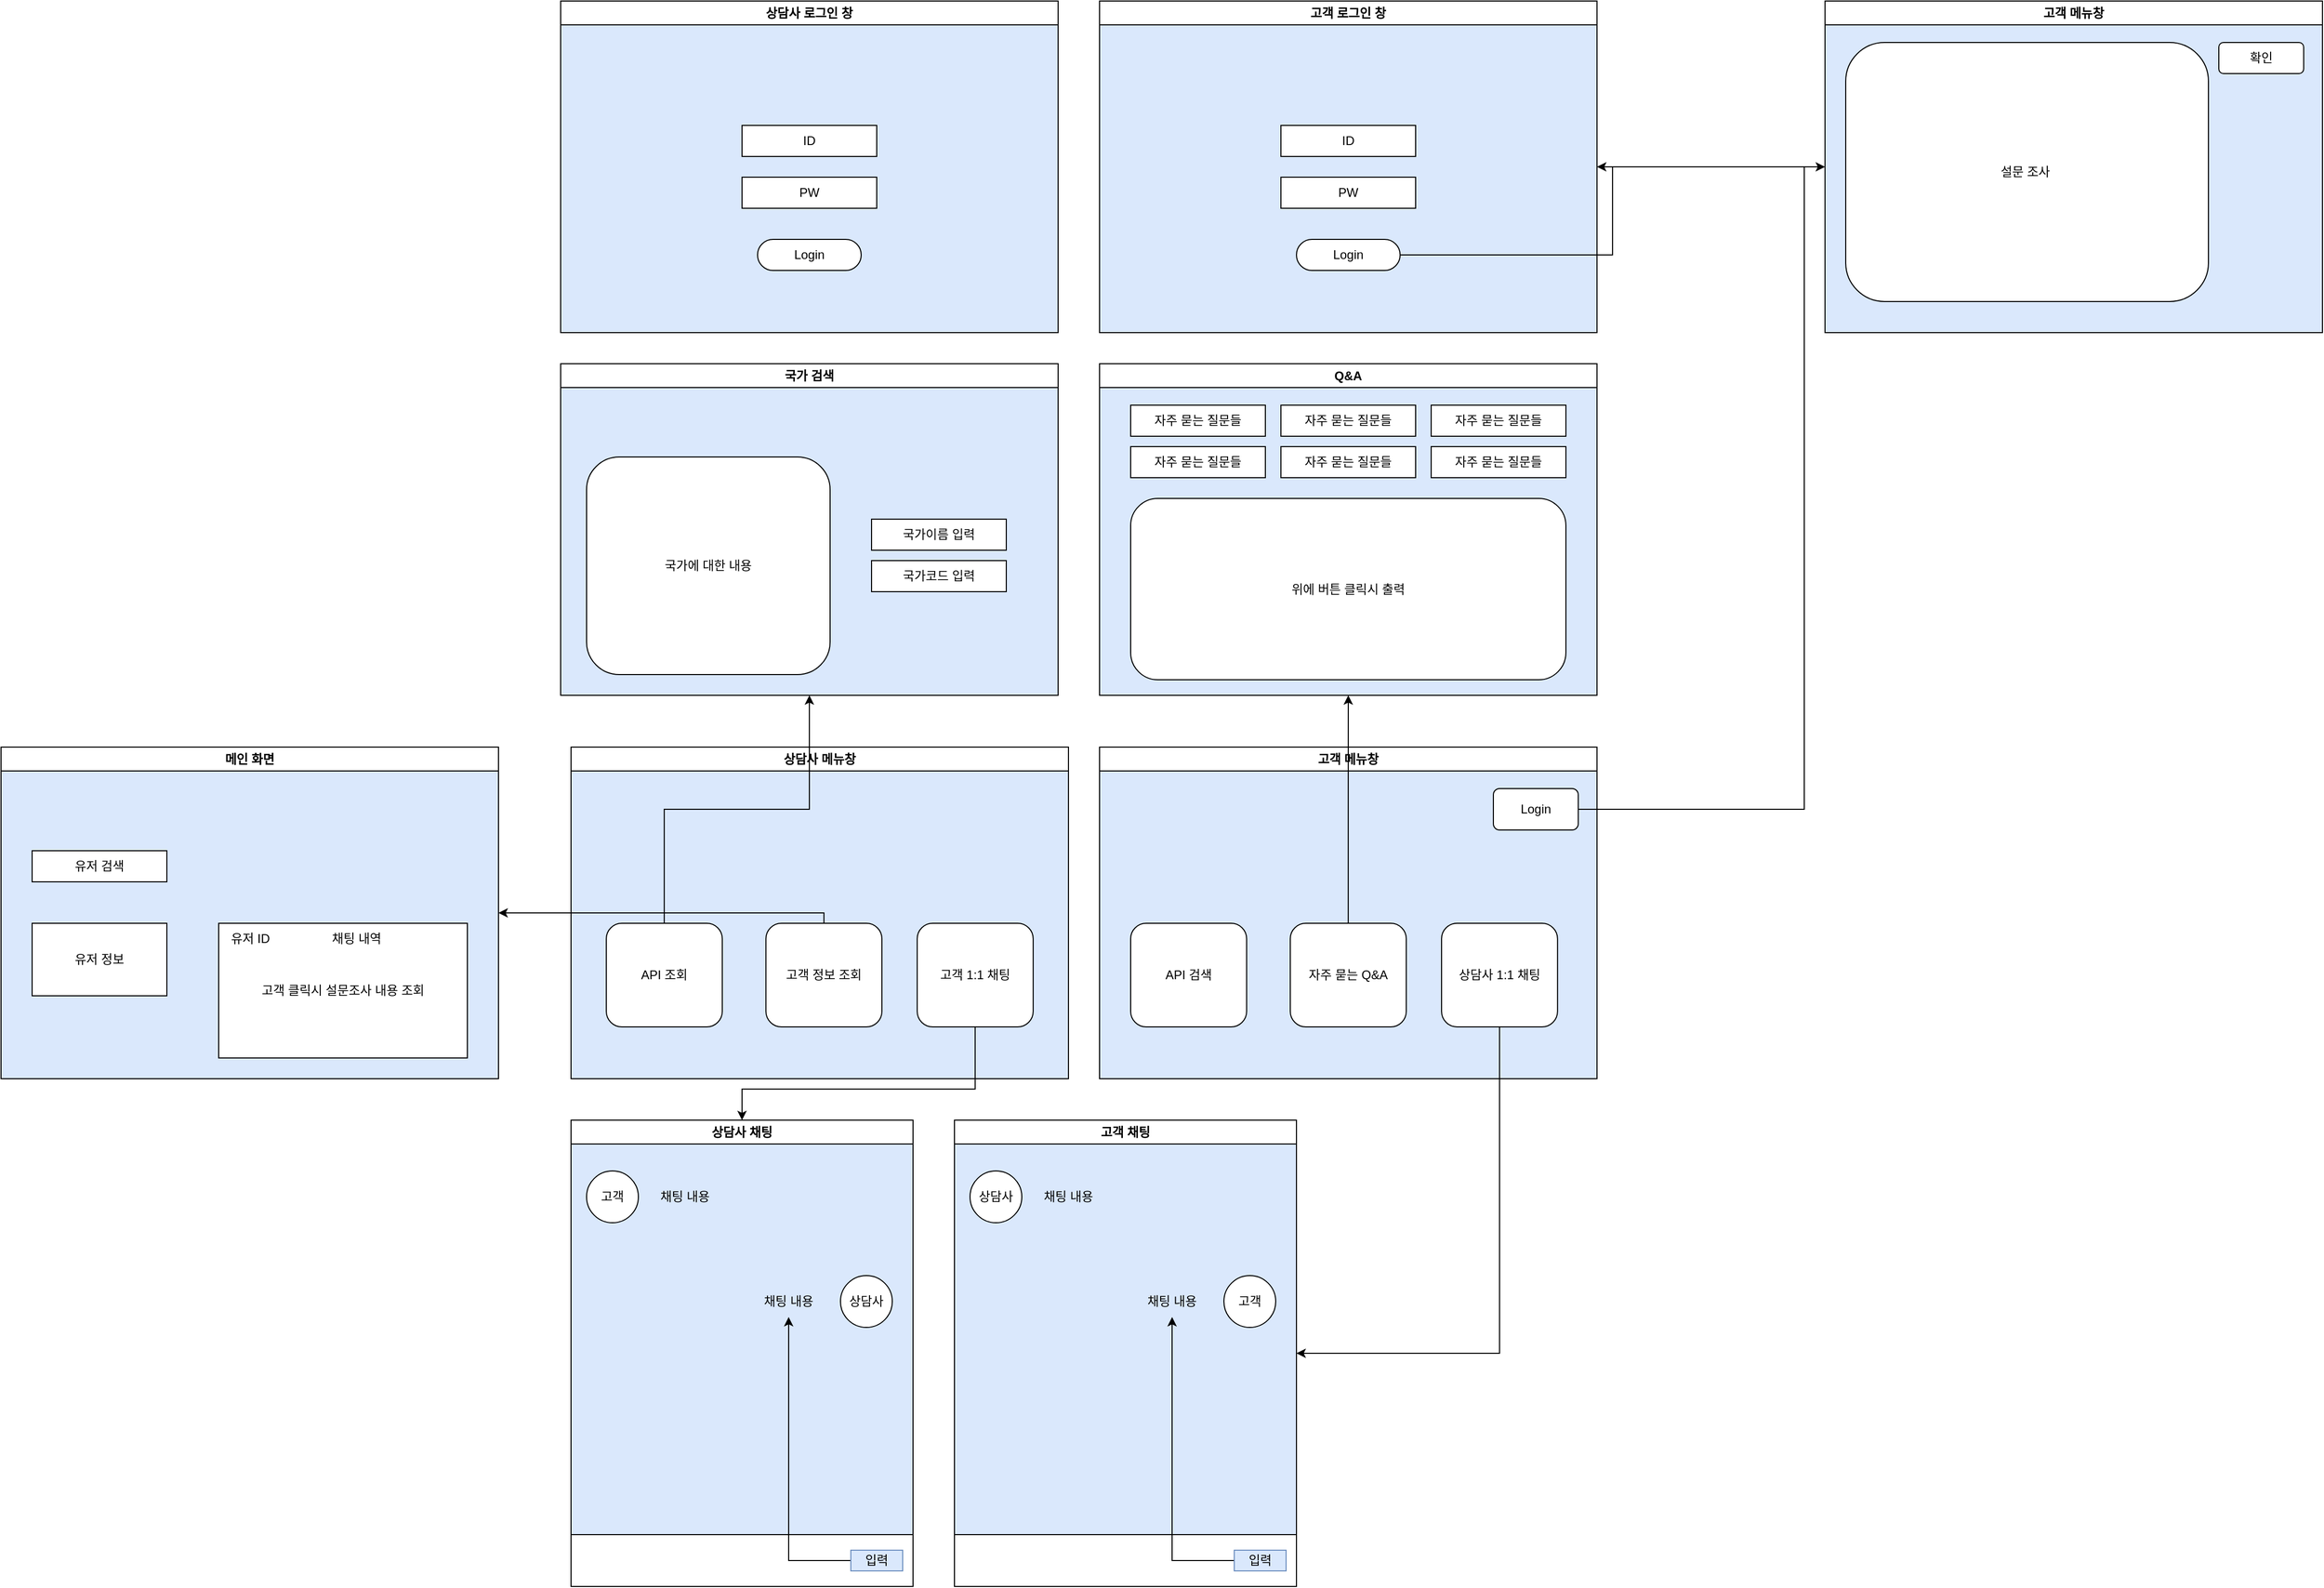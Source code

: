 <mxfile version="24.5.4" type="device">
  <diagram id="C5RBs43oDa-KdzZeNtuy" name="Page-1">
    <mxGraphModel dx="3014" dy="2323" grid="1" gridSize="10" guides="1" tooltips="1" connect="1" arrows="1" fold="1" page="1" pageScale="1" pageWidth="827" pageHeight="1169" background="none" math="0" shadow="0">
      <root>
        <mxCell id="WIyWlLk6GJQsqaUBKTNV-0" />
        <mxCell id="WIyWlLk6GJQsqaUBKTNV-1" style="locked=1;" parent="WIyWlLk6GJQsqaUBKTNV-0" />
        <mxCell id="uELjJrwcDgMOyGcO3iNr-149" value="제목 없는 레이어" style="locked=1;" parent="WIyWlLk6GJQsqaUBKTNV-0" />
        <mxCell id="uELjJrwcDgMOyGcO3iNr-150" value="" style="rounded=0;whiteSpace=wrap;html=1;fillColor=#dae8fc;strokeColor=#6c8ebf;" vertex="1" parent="uELjJrwcDgMOyGcO3iNr-149">
          <mxGeometry y="410" width="480" height="300" as="geometry" />
        </mxCell>
        <mxCell id="uELjJrwcDgMOyGcO3iNr-151" value="" style="rounded=0;whiteSpace=wrap;html=1;fillColor=#dae8fc;strokeColor=#6c8ebf;" vertex="1" parent="uELjJrwcDgMOyGcO3iNr-149">
          <mxGeometry x="10" y="780" width="480" height="300" as="geometry" />
        </mxCell>
        <mxCell id="uELjJrwcDgMOyGcO3iNr-152" value="" style="rounded=0;whiteSpace=wrap;html=1;fillColor=#dae8fc;strokeColor=#6c8ebf;" vertex="1" parent="uELjJrwcDgMOyGcO3iNr-149">
          <mxGeometry x="-540" y="780" width="480" height="300" as="geometry" />
        </mxCell>
        <mxCell id="uELjJrwcDgMOyGcO3iNr-153" value="" style="rounded=0;whiteSpace=wrap;html=1;fillColor=#dae8fc;strokeColor=#6c8ebf;" vertex="1" parent="uELjJrwcDgMOyGcO3iNr-149">
          <mxGeometry x="520" y="60" width="480" height="300" as="geometry" />
        </mxCell>
        <mxCell id="uELjJrwcDgMOyGcO3iNr-154" value="" style="rounded=0;whiteSpace=wrap;html=1;fillColor=#dae8fc;strokeColor=#6c8ebf;" vertex="1" parent="uELjJrwcDgMOyGcO3iNr-149">
          <mxGeometry x="520" y="410" width="480" height="300" as="geometry" />
        </mxCell>
        <mxCell id="uELjJrwcDgMOyGcO3iNr-155" value="" style="rounded=0;whiteSpace=wrap;html=1;fillColor=#dae8fc;strokeColor=#6c8ebf;" vertex="1" parent="uELjJrwcDgMOyGcO3iNr-149">
          <mxGeometry x="520" y="780" width="480" height="300" as="geometry" />
        </mxCell>
        <mxCell id="uELjJrwcDgMOyGcO3iNr-167" value="" style="rounded=0;whiteSpace=wrap;html=1;fillColor=#dae8fc;strokeColor=#6c8ebf;" vertex="1" parent="uELjJrwcDgMOyGcO3iNr-149">
          <mxGeometry x="10" y="1140" width="330" height="380" as="geometry" />
        </mxCell>
        <mxCell id="uELjJrwcDgMOyGcO3iNr-175" value="" style="rounded=0;whiteSpace=wrap;html=1;fillColor=#dae8fc;strokeColor=#6c8ebf;" vertex="1" parent="uELjJrwcDgMOyGcO3iNr-149">
          <mxGeometry x="380" y="1140" width="330" height="380" as="geometry" />
        </mxCell>
        <mxCell id="uELjJrwcDgMOyGcO3iNr-191" value="" style="rounded=0;whiteSpace=wrap;html=1;fillColor=#dae8fc;strokeColor=#6c8ebf;" vertex="1" parent="uELjJrwcDgMOyGcO3iNr-149">
          <mxGeometry x="1220" y="60" width="480" height="300" as="geometry" />
        </mxCell>
        <mxCell id="uELjJrwcDgMOyGcO3iNr-208" value="" style="rounded=0;whiteSpace=wrap;html=1;fillColor=#dae8fc;strokeColor=#6c8ebf;" vertex="1" parent="uELjJrwcDgMOyGcO3iNr-149">
          <mxGeometry y="60" width="480" height="300" as="geometry" />
        </mxCell>
        <mxCell id="uELjJrwcDgMOyGcO3iNr-2" value="1" style="" parent="WIyWlLk6GJQsqaUBKTNV-0" />
        <mxCell id="uELjJrwcDgMOyGcO3iNr-5" value="메인 화면" style="swimlane;whiteSpace=wrap;html=1;" vertex="1" parent="uELjJrwcDgMOyGcO3iNr-2">
          <mxGeometry x="-540" y="760" width="480" height="320" as="geometry" />
        </mxCell>
        <mxCell id="uELjJrwcDgMOyGcO3iNr-9" value="고객 클릭시 설문조사 내용 조회" style="rounded=0;whiteSpace=wrap;html=1;" vertex="1" parent="uELjJrwcDgMOyGcO3iNr-5">
          <mxGeometry x="210" y="170" width="240" height="130" as="geometry" />
        </mxCell>
        <mxCell id="uELjJrwcDgMOyGcO3iNr-10" value="유저 ID&amp;nbsp; &amp;nbsp; &amp;nbsp; &amp;nbsp; &amp;nbsp; &amp;nbsp; &amp;nbsp; &amp;nbsp; &amp;nbsp; 채팅 내역" style="text;html=1;align=left;verticalAlign=middle;whiteSpace=wrap;rounded=0;" vertex="1" parent="uELjJrwcDgMOyGcO3iNr-5">
          <mxGeometry x="220" y="170" width="210" height="30" as="geometry" />
        </mxCell>
        <mxCell id="uELjJrwcDgMOyGcO3iNr-11" value="유저 정보" style="rounded=0;whiteSpace=wrap;html=1;" vertex="1" parent="uELjJrwcDgMOyGcO3iNr-5">
          <mxGeometry x="30" y="170" width="130" height="70" as="geometry" />
        </mxCell>
        <mxCell id="uELjJrwcDgMOyGcO3iNr-12" value="유저 검색" style="rounded=0;whiteSpace=wrap;html=1;" vertex="1" parent="uELjJrwcDgMOyGcO3iNr-5">
          <mxGeometry x="30" y="100" width="130" height="30" as="geometry" />
        </mxCell>
        <mxCell id="uELjJrwcDgMOyGcO3iNr-30" value="국가 검색" style="swimlane;whiteSpace=wrap;html=1;" vertex="1" parent="uELjJrwcDgMOyGcO3iNr-2">
          <mxGeometry y="390" width="480" height="320" as="geometry" />
        </mxCell>
        <mxCell id="uELjJrwcDgMOyGcO3iNr-33" value="국가코드 입력" style="rounded=0;whiteSpace=wrap;html=1;" vertex="1" parent="uELjJrwcDgMOyGcO3iNr-30">
          <mxGeometry x="300" y="190" width="130" height="30" as="geometry" />
        </mxCell>
        <mxCell id="uELjJrwcDgMOyGcO3iNr-34" value="국가이름 입력" style="rounded=0;whiteSpace=wrap;html=1;" vertex="1" parent="uELjJrwcDgMOyGcO3iNr-30">
          <mxGeometry x="300" y="150" width="130" height="30" as="geometry" />
        </mxCell>
        <mxCell id="uELjJrwcDgMOyGcO3iNr-53" value="국가에 대한 내용" style="rounded=1;whiteSpace=wrap;html=1;" vertex="1" parent="uELjJrwcDgMOyGcO3iNr-30">
          <mxGeometry x="25" y="90" width="235" height="210" as="geometry" />
        </mxCell>
        <mxCell id="uELjJrwcDgMOyGcO3iNr-47" value="고객 로그인 창" style="swimlane;whiteSpace=wrap;html=1;" vertex="1" parent="uELjJrwcDgMOyGcO3iNr-2">
          <mxGeometry x="520" y="40" width="480" height="320" as="geometry" />
        </mxCell>
        <mxCell id="uELjJrwcDgMOyGcO3iNr-49" value="PW" style="rounded=0;whiteSpace=wrap;html=1;" vertex="1" parent="uELjJrwcDgMOyGcO3iNr-47">
          <mxGeometry x="175" y="170" width="130" height="30" as="geometry" />
        </mxCell>
        <mxCell id="uELjJrwcDgMOyGcO3iNr-50" value="ID" style="rounded=0;whiteSpace=wrap;html=1;" vertex="1" parent="uELjJrwcDgMOyGcO3iNr-47">
          <mxGeometry x="175" y="120" width="130" height="30" as="geometry" />
        </mxCell>
        <mxCell id="uELjJrwcDgMOyGcO3iNr-67" value="Login" style="rounded=1;whiteSpace=wrap;html=1;arcSize=50;" vertex="1" parent="uELjJrwcDgMOyGcO3iNr-47">
          <mxGeometry x="190" y="230" width="100" height="30" as="geometry" />
        </mxCell>
        <mxCell id="uELjJrwcDgMOyGcO3iNr-55" value="Q&amp;amp;A" style="swimlane;whiteSpace=wrap;html=1;" vertex="1" parent="uELjJrwcDgMOyGcO3iNr-2">
          <mxGeometry x="520" y="390" width="480" height="320" as="geometry" />
        </mxCell>
        <mxCell id="uELjJrwcDgMOyGcO3iNr-56" value="자주 묻는 질문들" style="rounded=0;whiteSpace=wrap;html=1;" vertex="1" parent="uELjJrwcDgMOyGcO3iNr-55">
          <mxGeometry x="30" y="80" width="130" height="30" as="geometry" />
        </mxCell>
        <mxCell id="uELjJrwcDgMOyGcO3iNr-57" value="자주 묻는 질문들" style="rounded=0;whiteSpace=wrap;html=1;" vertex="1" parent="uELjJrwcDgMOyGcO3iNr-55">
          <mxGeometry x="30" y="40" width="130" height="30" as="geometry" />
        </mxCell>
        <mxCell id="uELjJrwcDgMOyGcO3iNr-58" value="위에 버튼 클릭시 출력" style="rounded=1;whiteSpace=wrap;html=1;" vertex="1" parent="uELjJrwcDgMOyGcO3iNr-55">
          <mxGeometry x="30" y="130" width="420" height="175" as="geometry" />
        </mxCell>
        <mxCell id="uELjJrwcDgMOyGcO3iNr-79" value="자주 묻는 질문들" style="rounded=0;whiteSpace=wrap;html=1;" vertex="1" parent="uELjJrwcDgMOyGcO3iNr-55">
          <mxGeometry x="175" y="40" width="130" height="30" as="geometry" />
        </mxCell>
        <mxCell id="uELjJrwcDgMOyGcO3iNr-80" value="자주 묻는 질문들" style="rounded=0;whiteSpace=wrap;html=1;" vertex="1" parent="uELjJrwcDgMOyGcO3iNr-55">
          <mxGeometry x="175" y="80" width="130" height="30" as="geometry" />
        </mxCell>
        <mxCell id="uELjJrwcDgMOyGcO3iNr-81" value="자주 묻는 질문들" style="rounded=0;whiteSpace=wrap;html=1;" vertex="1" parent="uELjJrwcDgMOyGcO3iNr-55">
          <mxGeometry x="320" y="40" width="130" height="30" as="geometry" />
        </mxCell>
        <mxCell id="uELjJrwcDgMOyGcO3iNr-82" value="자주 묻는 질문들" style="rounded=0;whiteSpace=wrap;html=1;" vertex="1" parent="uELjJrwcDgMOyGcO3iNr-55">
          <mxGeometry x="320" y="80" width="130" height="30" as="geometry" />
        </mxCell>
        <mxCell id="uELjJrwcDgMOyGcO3iNr-63" value="상담사 메뉴창" style="swimlane;whiteSpace=wrap;html=1;swimlaneFillColor=none;gradientColor=none;fillColor=default;" vertex="1" parent="uELjJrwcDgMOyGcO3iNr-2">
          <mxGeometry x="10" y="760" width="480" height="320" as="geometry" />
        </mxCell>
        <mxCell id="uELjJrwcDgMOyGcO3iNr-75" value="고객 정보 조회" style="rounded=1;whiteSpace=wrap;html=1;" vertex="1" parent="uELjJrwcDgMOyGcO3iNr-63">
          <mxGeometry x="188.08" y="170" width="111.91" height="100" as="geometry" />
        </mxCell>
        <mxCell id="uELjJrwcDgMOyGcO3iNr-76" value="고객 1:1 채팅" style="rounded=1;whiteSpace=wrap;html=1;" vertex="1" parent="uELjJrwcDgMOyGcO3iNr-63">
          <mxGeometry x="334.04" y="170" width="111.91" height="100" as="geometry" />
        </mxCell>
        <mxCell id="uELjJrwcDgMOyGcO3iNr-77" value="API 조회" style="rounded=1;whiteSpace=wrap;html=1;" vertex="1" parent="uELjJrwcDgMOyGcO3iNr-63">
          <mxGeometry x="34.04" y="170" width="111.91" height="100" as="geometry" />
        </mxCell>
        <mxCell id="uELjJrwcDgMOyGcO3iNr-70" value="고객 메뉴창" style="swimlane;whiteSpace=wrap;html=1;" vertex="1" parent="uELjJrwcDgMOyGcO3iNr-2">
          <mxGeometry x="520" y="760" width="480" height="320" as="geometry" />
        </mxCell>
        <mxCell id="uELjJrwcDgMOyGcO3iNr-71" value="API 검색" style="rounded=1;whiteSpace=wrap;html=1;" vertex="1" parent="uELjJrwcDgMOyGcO3iNr-70">
          <mxGeometry x="30" y="170" width="111.91" height="100" as="geometry" />
        </mxCell>
        <mxCell id="uELjJrwcDgMOyGcO3iNr-73" value="상담사 1:1 채팅" style="rounded=1;whiteSpace=wrap;html=1;" vertex="1" parent="uELjJrwcDgMOyGcO3iNr-70">
          <mxGeometry x="330" y="170" width="111.91" height="100" as="geometry" />
        </mxCell>
        <mxCell id="uELjJrwcDgMOyGcO3iNr-74" value="Login" style="rounded=1;whiteSpace=wrap;html=1;" vertex="1" parent="uELjJrwcDgMOyGcO3iNr-70">
          <mxGeometry x="380" y="40" width="81.91" height="40" as="geometry" />
        </mxCell>
        <mxCell id="uELjJrwcDgMOyGcO3iNr-72" value="자주 묻는 Q&amp;amp;A" style="rounded=1;whiteSpace=wrap;html=1;" vertex="1" parent="uELjJrwcDgMOyGcO3iNr-70">
          <mxGeometry x="184.04" y="170" width="111.91" height="100" as="geometry" />
        </mxCell>
        <mxCell id="uELjJrwcDgMOyGcO3iNr-157" value="상담사 채팅" style="swimlane;whiteSpace=wrap;html=1;" vertex="1" parent="uELjJrwcDgMOyGcO3iNr-2">
          <mxGeometry x="10" y="1120" width="330" height="450" as="geometry" />
        </mxCell>
        <mxCell id="uELjJrwcDgMOyGcO3iNr-160" value="고객" style="ellipse;whiteSpace=wrap;html=1;aspect=fixed;" vertex="1" parent="uELjJrwcDgMOyGcO3iNr-157">
          <mxGeometry x="15" y="49" width="50" height="50" as="geometry" />
        </mxCell>
        <mxCell id="uELjJrwcDgMOyGcO3iNr-161" value="" style="rounded=0;whiteSpace=wrap;html=1;" vertex="1" parent="uELjJrwcDgMOyGcO3iNr-157">
          <mxGeometry y="400" width="330" height="50" as="geometry" />
        </mxCell>
        <mxCell id="uELjJrwcDgMOyGcO3iNr-162" value="상담사" style="ellipse;whiteSpace=wrap;html=1;aspect=fixed;" vertex="1" parent="uELjJrwcDgMOyGcO3iNr-157">
          <mxGeometry x="260" y="150" width="50" height="50" as="geometry" />
        </mxCell>
        <mxCell id="uELjJrwcDgMOyGcO3iNr-164" value="채팅 내용" style="text;html=1;align=center;verticalAlign=middle;whiteSpace=wrap;rounded=0;" vertex="1" parent="uELjJrwcDgMOyGcO3iNr-157">
          <mxGeometry x="80" y="59" width="60" height="30" as="geometry" />
        </mxCell>
        <mxCell id="uELjJrwcDgMOyGcO3iNr-165" value="채팅 내용" style="text;html=1;align=center;verticalAlign=middle;whiteSpace=wrap;rounded=0;" vertex="1" parent="uELjJrwcDgMOyGcO3iNr-157">
          <mxGeometry x="180" y="160" width="60" height="30" as="geometry" />
        </mxCell>
        <mxCell id="uELjJrwcDgMOyGcO3iNr-177" style="edgeStyle=orthogonalEdgeStyle;rounded=0;orthogonalLoop=1;jettySize=auto;html=1;entryX=0.5;entryY=1;entryDx=0;entryDy=0;" edge="1" parent="uELjJrwcDgMOyGcO3iNr-157" source="uELjJrwcDgMOyGcO3iNr-166" target="uELjJrwcDgMOyGcO3iNr-165">
          <mxGeometry relative="1" as="geometry" />
        </mxCell>
        <mxCell id="uELjJrwcDgMOyGcO3iNr-166" value="입력" style="rounded=0;whiteSpace=wrap;html=1;fillColor=#dae8fc;strokeColor=#6c8ebf;" vertex="1" parent="uELjJrwcDgMOyGcO3iNr-157">
          <mxGeometry x="270" y="415" width="50" height="20" as="geometry" />
        </mxCell>
        <mxCell id="uELjJrwcDgMOyGcO3iNr-168" value="고객 채팅" style="swimlane;whiteSpace=wrap;html=1;" vertex="1" parent="uELjJrwcDgMOyGcO3iNr-2">
          <mxGeometry x="380" y="1120" width="330" height="450" as="geometry" />
        </mxCell>
        <mxCell id="uELjJrwcDgMOyGcO3iNr-169" value="상담사" style="ellipse;whiteSpace=wrap;html=1;aspect=fixed;" vertex="1" parent="uELjJrwcDgMOyGcO3iNr-168">
          <mxGeometry x="15" y="49" width="50" height="50" as="geometry" />
        </mxCell>
        <mxCell id="uELjJrwcDgMOyGcO3iNr-170" value="" style="rounded=0;whiteSpace=wrap;html=1;" vertex="1" parent="uELjJrwcDgMOyGcO3iNr-168">
          <mxGeometry y="400" width="330" height="50" as="geometry" />
        </mxCell>
        <mxCell id="uELjJrwcDgMOyGcO3iNr-171" value="고객" style="ellipse;whiteSpace=wrap;html=1;aspect=fixed;" vertex="1" parent="uELjJrwcDgMOyGcO3iNr-168">
          <mxGeometry x="260" y="150" width="50" height="50" as="geometry" />
        </mxCell>
        <mxCell id="uELjJrwcDgMOyGcO3iNr-172" value="채팅 내용" style="text;html=1;align=center;verticalAlign=middle;whiteSpace=wrap;rounded=0;" vertex="1" parent="uELjJrwcDgMOyGcO3iNr-168">
          <mxGeometry x="80" y="59" width="60" height="30" as="geometry" />
        </mxCell>
        <mxCell id="uELjJrwcDgMOyGcO3iNr-173" value="채팅 내용" style="text;html=1;align=center;verticalAlign=middle;whiteSpace=wrap;rounded=0;" vertex="1" parent="uELjJrwcDgMOyGcO3iNr-168">
          <mxGeometry x="180" y="160" width="60" height="30" as="geometry" />
        </mxCell>
        <mxCell id="uELjJrwcDgMOyGcO3iNr-176" style="edgeStyle=orthogonalEdgeStyle;rounded=0;orthogonalLoop=1;jettySize=auto;html=1;entryX=0.5;entryY=1;entryDx=0;entryDy=0;" edge="1" parent="uELjJrwcDgMOyGcO3iNr-168" source="uELjJrwcDgMOyGcO3iNr-174" target="uELjJrwcDgMOyGcO3iNr-173">
          <mxGeometry relative="1" as="geometry" />
        </mxCell>
        <mxCell id="uELjJrwcDgMOyGcO3iNr-174" value="입력" style="rounded=0;whiteSpace=wrap;html=1;fillColor=#dae8fc;strokeColor=#6c8ebf;" vertex="1" parent="uELjJrwcDgMOyGcO3iNr-168">
          <mxGeometry x="270" y="415" width="50" height="20" as="geometry" />
        </mxCell>
        <mxCell id="uELjJrwcDgMOyGcO3iNr-178" style="edgeStyle=orthogonalEdgeStyle;rounded=0;orthogonalLoop=1;jettySize=auto;html=1;entryX=0.5;entryY=1;entryDx=0;entryDy=0;" edge="1" parent="uELjJrwcDgMOyGcO3iNr-2" source="uELjJrwcDgMOyGcO3iNr-77" target="uELjJrwcDgMOyGcO3iNr-30">
          <mxGeometry relative="1" as="geometry" />
        </mxCell>
        <mxCell id="uELjJrwcDgMOyGcO3iNr-181" style="edgeStyle=orthogonalEdgeStyle;rounded=0;orthogonalLoop=1;jettySize=auto;html=1;entryX=1;entryY=0.5;entryDx=0;entryDy=0;" edge="1" parent="uELjJrwcDgMOyGcO3iNr-2" source="uELjJrwcDgMOyGcO3iNr-74" target="uELjJrwcDgMOyGcO3iNr-47">
          <mxGeometry relative="1" as="geometry">
            <Array as="points">
              <mxPoint x="1200" y="820" />
              <mxPoint x="1200" y="200" />
            </Array>
          </mxGeometry>
        </mxCell>
        <mxCell id="uELjJrwcDgMOyGcO3iNr-183" style="edgeStyle=orthogonalEdgeStyle;rounded=0;orthogonalLoop=1;jettySize=auto;html=1;entryX=1;entryY=0.5;entryDx=0;entryDy=0;" edge="1" parent="uELjJrwcDgMOyGcO3iNr-2" source="uELjJrwcDgMOyGcO3iNr-73" target="uELjJrwcDgMOyGcO3iNr-168">
          <mxGeometry relative="1" as="geometry">
            <Array as="points">
              <mxPoint x="906" y="1345" />
            </Array>
          </mxGeometry>
        </mxCell>
        <mxCell id="uELjJrwcDgMOyGcO3iNr-184" style="edgeStyle=orthogonalEdgeStyle;rounded=0;orthogonalLoop=1;jettySize=auto;html=1;entryX=0.5;entryY=1;entryDx=0;entryDy=0;" edge="1" parent="uELjJrwcDgMOyGcO3iNr-2" source="uELjJrwcDgMOyGcO3iNr-72" target="uELjJrwcDgMOyGcO3iNr-55">
          <mxGeometry relative="1" as="geometry" />
        </mxCell>
        <mxCell id="uELjJrwcDgMOyGcO3iNr-185" style="edgeStyle=orthogonalEdgeStyle;rounded=0;orthogonalLoop=1;jettySize=auto;html=1;entryX=0.5;entryY=0;entryDx=0;entryDy=0;" edge="1" parent="uELjJrwcDgMOyGcO3iNr-2" source="uELjJrwcDgMOyGcO3iNr-76" target="uELjJrwcDgMOyGcO3iNr-157">
          <mxGeometry relative="1" as="geometry">
            <Array as="points">
              <mxPoint x="400" y="1090" />
              <mxPoint x="175" y="1090" />
            </Array>
          </mxGeometry>
        </mxCell>
        <mxCell id="uELjJrwcDgMOyGcO3iNr-186" value="고객 메뉴창" style="swimlane;whiteSpace=wrap;html=1;" vertex="1" parent="uELjJrwcDgMOyGcO3iNr-2">
          <mxGeometry x="1220" y="40" width="480" height="320" as="geometry" />
        </mxCell>
        <mxCell id="uELjJrwcDgMOyGcO3iNr-189" value="확인" style="rounded=1;whiteSpace=wrap;html=1;" vertex="1" parent="uELjJrwcDgMOyGcO3iNr-186">
          <mxGeometry x="380" y="40" width="81.91" height="30" as="geometry" />
        </mxCell>
        <mxCell id="uELjJrwcDgMOyGcO3iNr-190" value="설문 조사&amp;nbsp;" style="rounded=1;whiteSpace=wrap;html=1;" vertex="1" parent="uELjJrwcDgMOyGcO3iNr-186">
          <mxGeometry x="20" y="40" width="350" height="250" as="geometry" />
        </mxCell>
        <mxCell id="uELjJrwcDgMOyGcO3iNr-193" style="edgeStyle=orthogonalEdgeStyle;rounded=0;orthogonalLoop=1;jettySize=auto;html=1;entryX=1;entryY=0.5;entryDx=0;entryDy=0;" edge="1" parent="uELjJrwcDgMOyGcO3iNr-2" source="uELjJrwcDgMOyGcO3iNr-75" target="uELjJrwcDgMOyGcO3iNr-5">
          <mxGeometry relative="1" as="geometry">
            <Array as="points">
              <mxPoint x="254" y="920" />
            </Array>
          </mxGeometry>
        </mxCell>
        <mxCell id="uELjJrwcDgMOyGcO3iNr-204" value="상담사 로그인 창" style="swimlane;whiteSpace=wrap;html=1;" vertex="1" parent="uELjJrwcDgMOyGcO3iNr-2">
          <mxGeometry y="40" width="480" height="320" as="geometry" />
        </mxCell>
        <mxCell id="uELjJrwcDgMOyGcO3iNr-205" value="PW" style="rounded=0;whiteSpace=wrap;html=1;" vertex="1" parent="uELjJrwcDgMOyGcO3iNr-204">
          <mxGeometry x="175" y="170" width="130" height="30" as="geometry" />
        </mxCell>
        <mxCell id="uELjJrwcDgMOyGcO3iNr-206" value="ID" style="rounded=0;whiteSpace=wrap;html=1;" vertex="1" parent="uELjJrwcDgMOyGcO3iNr-204">
          <mxGeometry x="175" y="120" width="130" height="30" as="geometry" />
        </mxCell>
        <mxCell id="uELjJrwcDgMOyGcO3iNr-207" value="Login" style="rounded=1;whiteSpace=wrap;html=1;arcSize=50;" vertex="1" parent="uELjJrwcDgMOyGcO3iNr-204">
          <mxGeometry x="190" y="230" width="100" height="30" as="geometry" />
        </mxCell>
        <mxCell id="uELjJrwcDgMOyGcO3iNr-209" style="edgeStyle=orthogonalEdgeStyle;rounded=0;orthogonalLoop=1;jettySize=auto;html=1;entryX=0;entryY=0.5;entryDx=0;entryDy=0;" edge="1" parent="uELjJrwcDgMOyGcO3iNr-2" source="uELjJrwcDgMOyGcO3iNr-67" target="uELjJrwcDgMOyGcO3iNr-186">
          <mxGeometry relative="1" as="geometry" />
        </mxCell>
      </root>
    </mxGraphModel>
  </diagram>
</mxfile>
